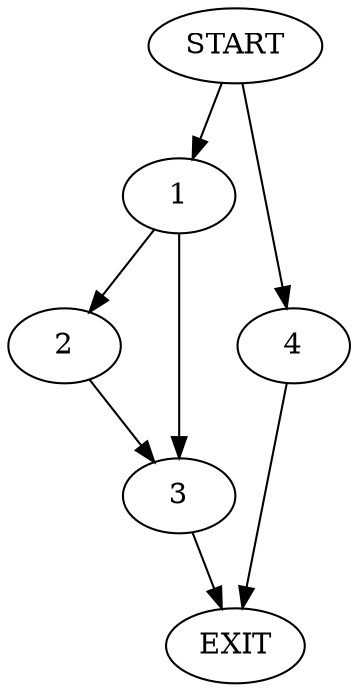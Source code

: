 digraph { 
0 [label="START"];
1;
2;
3;
4;
5[label="EXIT"];
0 -> 4;
0 -> 1;
1 -> 2;
1 -> 3;
2 -> 3;
3 -> 5;
4 -> 5;
}